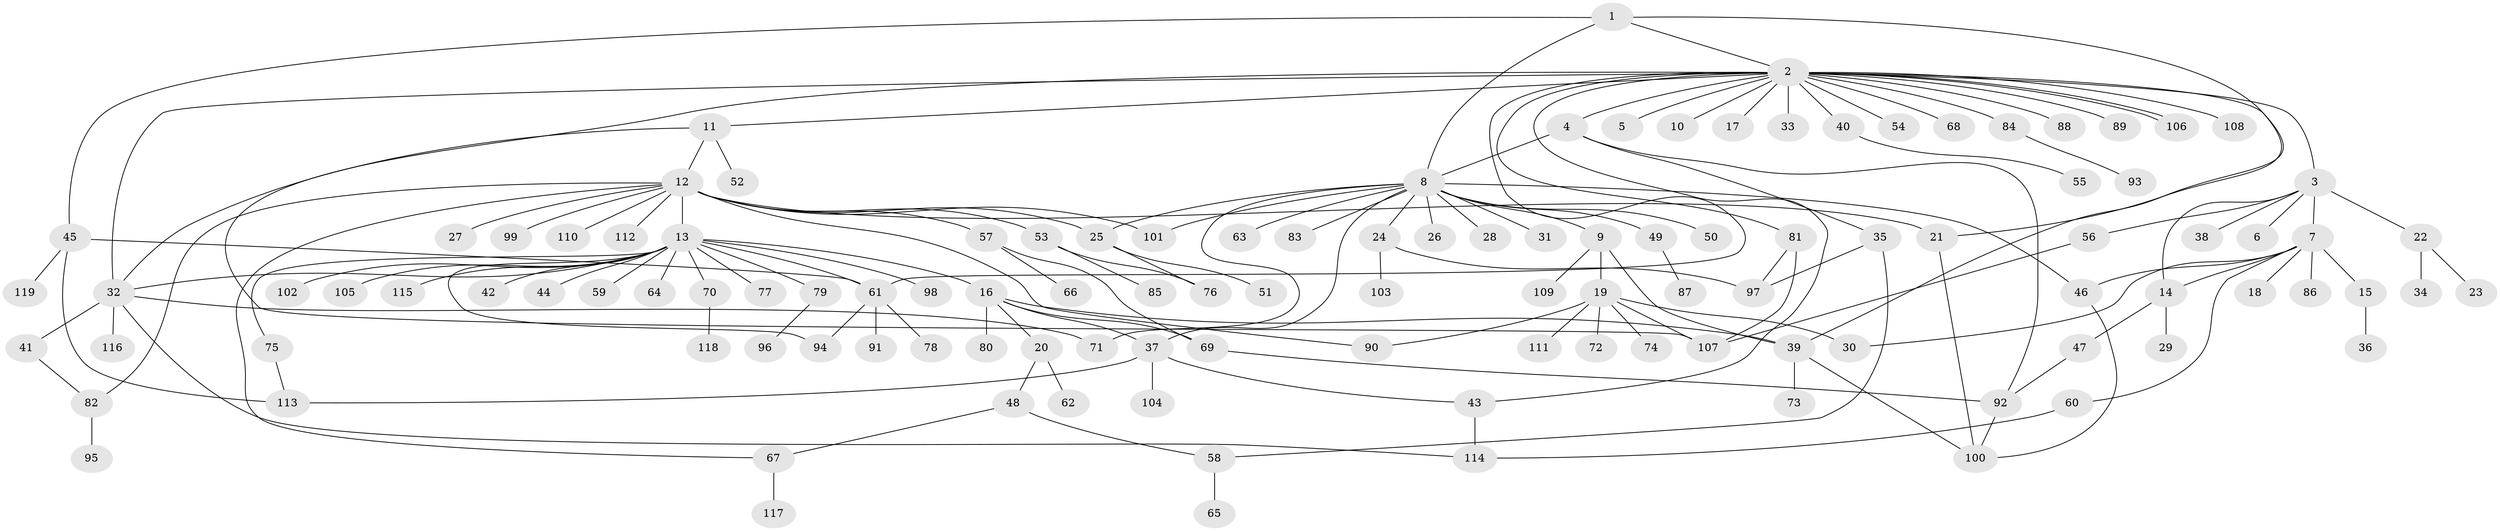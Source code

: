 // coarse degree distribution, {16: 0.02857142857142857, 9: 0.02857142857142857, 17: 0.02857142857142857, 1: 0.6285714285714286, 5: 0.02857142857142857, 14: 0.02857142857142857, 3: 0.02857142857142857, 4: 0.05714285714285714, 2: 0.14285714285714285}
// Generated by graph-tools (version 1.1) at 2025/18/03/04/25 18:18:24]
// undirected, 119 vertices, 156 edges
graph export_dot {
graph [start="1"]
  node [color=gray90,style=filled];
  1;
  2;
  3;
  4;
  5;
  6;
  7;
  8;
  9;
  10;
  11;
  12;
  13;
  14;
  15;
  16;
  17;
  18;
  19;
  20;
  21;
  22;
  23;
  24;
  25;
  26;
  27;
  28;
  29;
  30;
  31;
  32;
  33;
  34;
  35;
  36;
  37;
  38;
  39;
  40;
  41;
  42;
  43;
  44;
  45;
  46;
  47;
  48;
  49;
  50;
  51;
  52;
  53;
  54;
  55;
  56;
  57;
  58;
  59;
  60;
  61;
  62;
  63;
  64;
  65;
  66;
  67;
  68;
  69;
  70;
  71;
  72;
  73;
  74;
  75;
  76;
  77;
  78;
  79;
  80;
  81;
  82;
  83;
  84;
  85;
  86;
  87;
  88;
  89;
  90;
  91;
  92;
  93;
  94;
  95;
  96;
  97;
  98;
  99;
  100;
  101;
  102;
  103;
  104;
  105;
  106;
  107;
  108;
  109;
  110;
  111;
  112;
  113;
  114;
  115;
  116;
  117;
  118;
  119;
  1 -- 2;
  1 -- 8;
  1 -- 21;
  1 -- 45;
  2 -- 3;
  2 -- 4;
  2 -- 5;
  2 -- 10;
  2 -- 11;
  2 -- 17;
  2 -- 32;
  2 -- 33;
  2 -- 39;
  2 -- 40;
  2 -- 43;
  2 -- 54;
  2 -- 61;
  2 -- 68;
  2 -- 81;
  2 -- 84;
  2 -- 88;
  2 -- 89;
  2 -- 106;
  2 -- 106;
  2 -- 107;
  2 -- 108;
  3 -- 6;
  3 -- 7;
  3 -- 14;
  3 -- 22;
  3 -- 38;
  3 -- 56;
  4 -- 8;
  4 -- 35;
  4 -- 92;
  7 -- 14;
  7 -- 15;
  7 -- 18;
  7 -- 30;
  7 -- 46;
  7 -- 60;
  7 -- 86;
  8 -- 9;
  8 -- 24;
  8 -- 25;
  8 -- 26;
  8 -- 28;
  8 -- 31;
  8 -- 37;
  8 -- 46;
  8 -- 49;
  8 -- 50;
  8 -- 63;
  8 -- 71;
  8 -- 83;
  8 -- 101;
  9 -- 19;
  9 -- 39;
  9 -- 109;
  11 -- 12;
  11 -- 32;
  11 -- 52;
  12 -- 13;
  12 -- 21;
  12 -- 25;
  12 -- 27;
  12 -- 53;
  12 -- 57;
  12 -- 67;
  12 -- 82;
  12 -- 90;
  12 -- 99;
  12 -- 101;
  12 -- 110;
  12 -- 112;
  13 -- 16;
  13 -- 32;
  13 -- 42;
  13 -- 44;
  13 -- 59;
  13 -- 61;
  13 -- 64;
  13 -- 70;
  13 -- 75;
  13 -- 77;
  13 -- 79;
  13 -- 94;
  13 -- 98;
  13 -- 102;
  13 -- 105;
  13 -- 115;
  14 -- 29;
  14 -- 47;
  15 -- 36;
  16 -- 20;
  16 -- 37;
  16 -- 39;
  16 -- 69;
  16 -- 80;
  19 -- 30;
  19 -- 72;
  19 -- 74;
  19 -- 90;
  19 -- 107;
  19 -- 111;
  20 -- 48;
  20 -- 62;
  21 -- 100;
  22 -- 23;
  22 -- 34;
  24 -- 97;
  24 -- 103;
  25 -- 51;
  25 -- 76;
  32 -- 41;
  32 -- 71;
  32 -- 114;
  32 -- 116;
  35 -- 58;
  35 -- 97;
  37 -- 43;
  37 -- 104;
  37 -- 113;
  39 -- 73;
  39 -- 100;
  40 -- 55;
  41 -- 82;
  43 -- 114;
  45 -- 61;
  45 -- 113;
  45 -- 119;
  46 -- 100;
  47 -- 92;
  48 -- 58;
  48 -- 67;
  49 -- 87;
  53 -- 76;
  53 -- 85;
  56 -- 107;
  57 -- 66;
  57 -- 69;
  58 -- 65;
  60 -- 114;
  61 -- 78;
  61 -- 91;
  61 -- 94;
  67 -- 117;
  69 -- 92;
  70 -- 118;
  75 -- 113;
  79 -- 96;
  81 -- 97;
  81 -- 107;
  82 -- 95;
  84 -- 93;
  92 -- 100;
}
